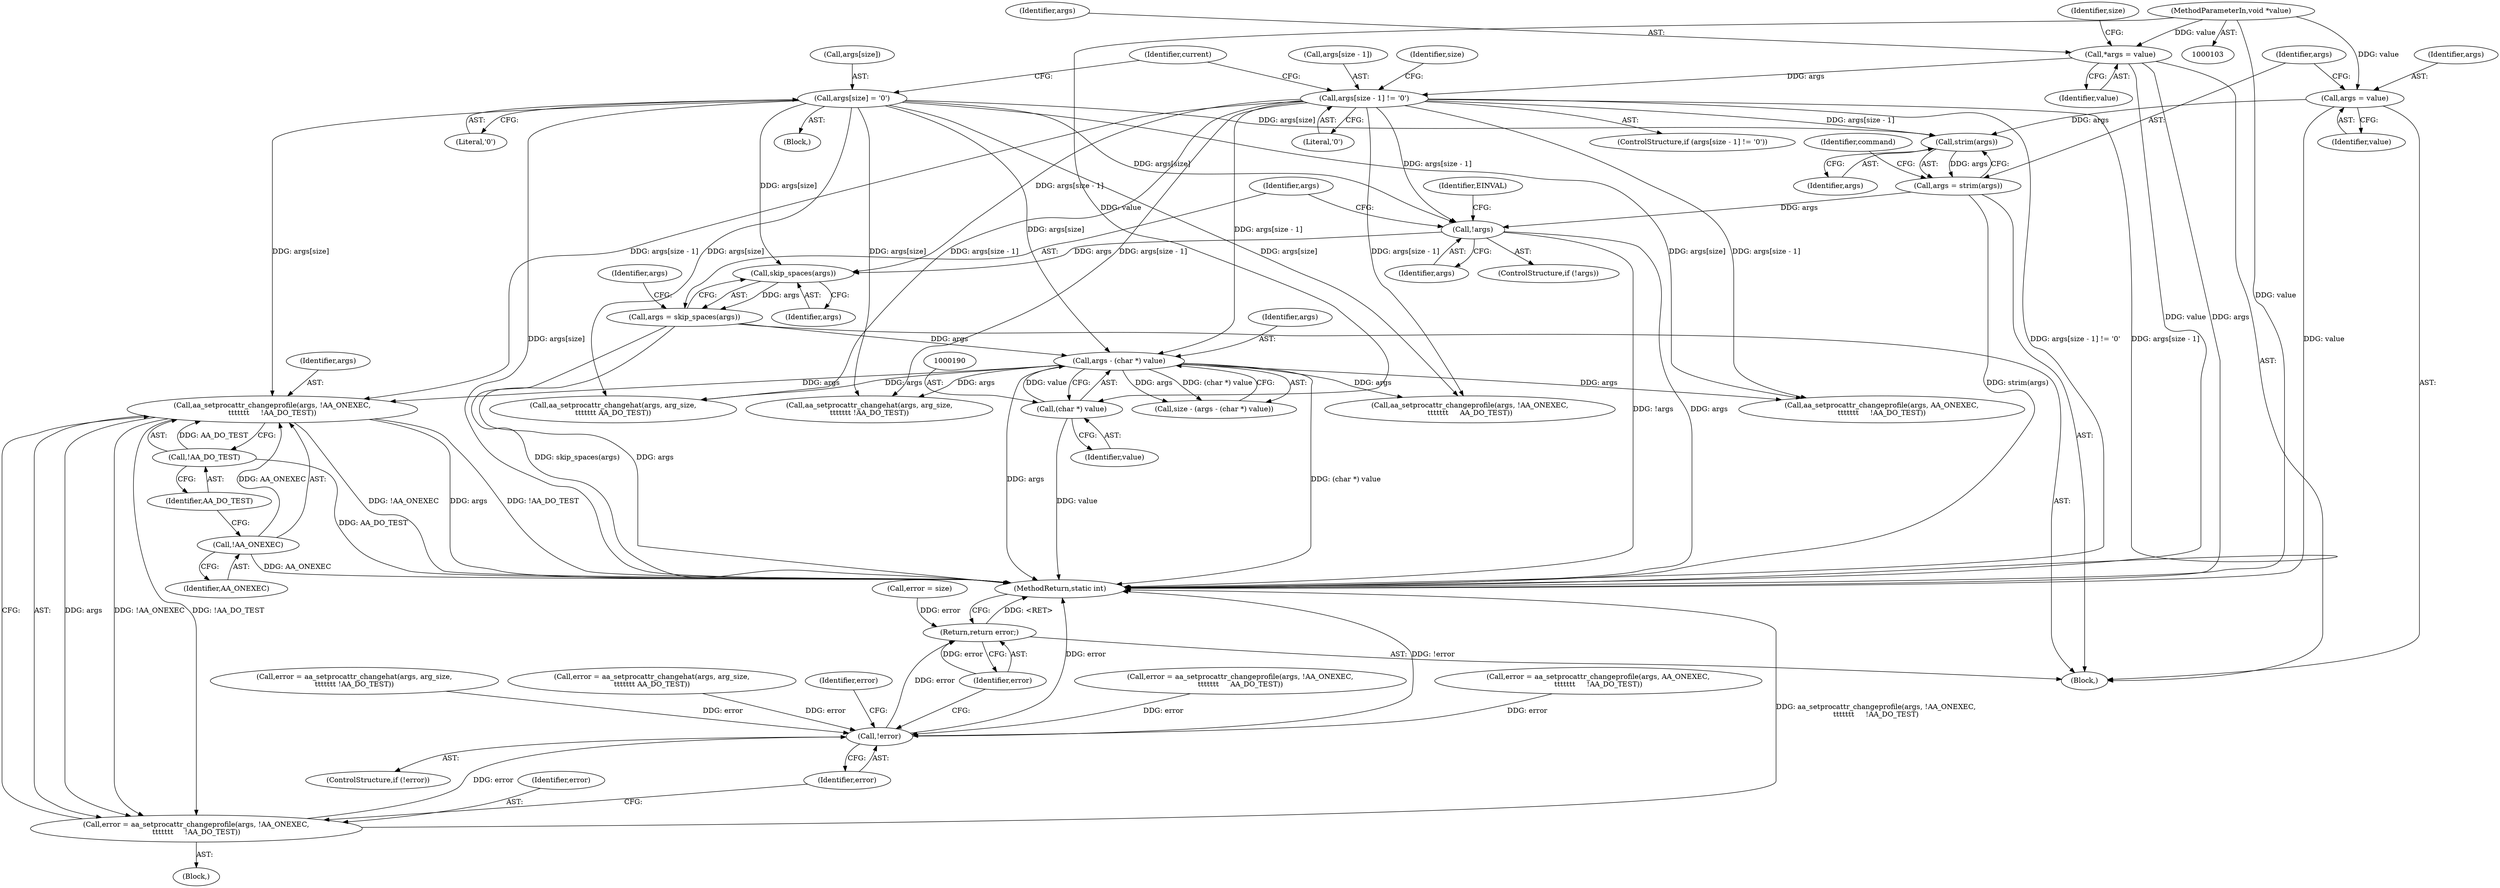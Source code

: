 digraph "1_linux_30a46a4647fd1df9cf52e43bf467f0d9265096ca@pointer" {
"1000237" [label="(Call,aa_setprocattr_changeprofile(args, !AA_ONEXEC,\n\t\t\t\t\t\t\t     !AA_DO_TEST))"];
"1000187" [label="(Call,args - (char *) value)"];
"1000141" [label="(Call,args[size] = '\0')"];
"1000126" [label="(Call,args[size - 1] != '\0')"];
"1000113" [label="(Call,*args = value)"];
"1000106" [label="(MethodParameterIn,void *value)"];
"1000172" [label="(Call,args = skip_spaces(args))"];
"1000174" [label="(Call,skip_spaces(args))"];
"1000167" [label="(Call,!args)"];
"1000156" [label="(Call,args = strim(args))"];
"1000158" [label="(Call,strim(args))"];
"1000153" [label="(Call,args = value)"];
"1000189" [label="(Call,(char *) value)"];
"1000239" [label="(Call,!AA_ONEXEC)"];
"1000241" [label="(Call,!AA_DO_TEST)"];
"1000235" [label="(Call,error = aa_setprocattr_changeprofile(args, !AA_ONEXEC,\n\t\t\t\t\t\t\t     !AA_DO_TEST))"];
"1000288" [label="(Call,!error)"];
"1000293" [label="(Return,return error;)"];
"1000191" [label="(Identifier,value)"];
"1000106" [label="(MethodParameterIn,void *value)"];
"1000241" [label="(Call,!AA_DO_TEST)"];
"1000276" [label="(Call,aa_setprocattr_changeprofile(args, AA_ONEXEC,\n\t\t\t\t\t\t\t     !AA_DO_TEST))"];
"1000288" [label="(Call,!error)"];
"1000242" [label="(Identifier,AA_DO_TEST)"];
"1000223" [label="(Call,aa_setprocattr_changehat(args, arg_size,\n\t\t\t\t\t\t\t AA_DO_TEST))"];
"1000237" [label="(Call,aa_setprocattr_changeprofile(args, !AA_ONEXEC,\n\t\t\t\t\t\t\t     !AA_DO_TEST))"];
"1000174" [label="(Call,skip_spaces(args))"];
"1000235" [label="(Call,error = aa_setprocattr_changeprofile(args, !AA_ONEXEC,\n\t\t\t\t\t\t\t     !AA_DO_TEST))"];
"1000113" [label="(Call,*args = value)"];
"1000251" [label="(Call,error = aa_setprocattr_changeprofile(args, !AA_ONEXEC,\n\t\t\t\t\t\t\t     AA_DO_TEST))"];
"1000114" [label="(Identifier,args)"];
"1000179" [label="(Identifier,args)"];
"1000290" [label="(Call,error = size)"];
"1000274" [label="(Call,error = aa_setprocattr_changeprofile(args, AA_ONEXEC,\n\t\t\t\t\t\t\t     !AA_DO_TEST))"];
"1000126" [label="(Call,args[size - 1] != '\0')"];
"1000166" [label="(ControlStructure,if (!args))"];
"1000148" [label="(Identifier,current)"];
"1000293" [label="(Return,return error;)"];
"1000125" [label="(ControlStructure,if (args[size - 1] != '\0'))"];
"1000206" [label="(Call,error = aa_setprocattr_changehat(args, arg_size,\n\t\t\t\t\t\t\t !AA_DO_TEST))"];
"1000187" [label="(Call,args - (char *) value)"];
"1000173" [label="(Identifier,args)"];
"1000336" [label="(MethodReturn,static int)"];
"1000108" [label="(Block,)"];
"1000158" [label="(Call,strim(args))"];
"1000133" [label="(Block,)"];
"1000221" [label="(Call,error = aa_setprocattr_changehat(args, arg_size,\n\t\t\t\t\t\t\t AA_DO_TEST))"];
"1000208" [label="(Call,aa_setprocattr_changehat(args, arg_size,\n\t\t\t\t\t\t\t !AA_DO_TEST))"];
"1000154" [label="(Identifier,args)"];
"1000294" [label="(Identifier,error)"];
"1000287" [label="(ControlStructure,if (!error))"];
"1000171" [label="(Identifier,EINVAL)"];
"1000136" [label="(Identifier,size)"];
"1000253" [label="(Call,aa_setprocattr_changeprofile(args, !AA_ONEXEC,\n\t\t\t\t\t\t\t     AA_DO_TEST))"];
"1000236" [label="(Identifier,error)"];
"1000115" [label="(Identifier,value)"];
"1000167" [label="(Call,!args)"];
"1000240" [label="(Identifier,AA_ONEXEC)"];
"1000153" [label="(Call,args = value)"];
"1000289" [label="(Identifier,error)"];
"1000142" [label="(Call,args[size])"];
"1000185" [label="(Call,size - (args - (char *) value))"];
"1000188" [label="(Identifier,args)"];
"1000155" [label="(Identifier,value)"];
"1000157" [label="(Identifier,args)"];
"1000161" [label="(Identifier,command)"];
"1000239" [label="(Call,!AA_ONEXEC)"];
"1000156" [label="(Call,args = strim(args))"];
"1000132" [label="(Literal,'\0')"];
"1000127" [label="(Call,args[size - 1])"];
"1000189" [label="(Call,(char *) value)"];
"1000238" [label="(Identifier,args)"];
"1000175" [label="(Identifier,args)"];
"1000234" [label="(Block,)"];
"1000141" [label="(Call,args[size] = '\0')"];
"1000120" [label="(Identifier,size)"];
"1000168" [label="(Identifier,args)"];
"1000159" [label="(Identifier,args)"];
"1000291" [label="(Identifier,error)"];
"1000172" [label="(Call,args = skip_spaces(args))"];
"1000145" [label="(Literal,'\0')"];
"1000237" -> "1000235"  [label="AST: "];
"1000237" -> "1000241"  [label="CFG: "];
"1000238" -> "1000237"  [label="AST: "];
"1000239" -> "1000237"  [label="AST: "];
"1000241" -> "1000237"  [label="AST: "];
"1000235" -> "1000237"  [label="CFG: "];
"1000237" -> "1000336"  [label="DDG: !AA_ONEXEC"];
"1000237" -> "1000336"  [label="DDG: args"];
"1000237" -> "1000336"  [label="DDG: !AA_DO_TEST"];
"1000237" -> "1000235"  [label="DDG: args"];
"1000237" -> "1000235"  [label="DDG: !AA_ONEXEC"];
"1000237" -> "1000235"  [label="DDG: !AA_DO_TEST"];
"1000187" -> "1000237"  [label="DDG: args"];
"1000141" -> "1000237"  [label="DDG: args[size]"];
"1000126" -> "1000237"  [label="DDG: args[size - 1]"];
"1000239" -> "1000237"  [label="DDG: AA_ONEXEC"];
"1000241" -> "1000237"  [label="DDG: AA_DO_TEST"];
"1000187" -> "1000185"  [label="AST: "];
"1000187" -> "1000189"  [label="CFG: "];
"1000188" -> "1000187"  [label="AST: "];
"1000189" -> "1000187"  [label="AST: "];
"1000185" -> "1000187"  [label="CFG: "];
"1000187" -> "1000336"  [label="DDG: args"];
"1000187" -> "1000336"  [label="DDG: (char *) value"];
"1000187" -> "1000185"  [label="DDG: args"];
"1000187" -> "1000185"  [label="DDG: (char *) value"];
"1000141" -> "1000187"  [label="DDG: args[size]"];
"1000126" -> "1000187"  [label="DDG: args[size - 1]"];
"1000172" -> "1000187"  [label="DDG: args"];
"1000189" -> "1000187"  [label="DDG: value"];
"1000187" -> "1000208"  [label="DDG: args"];
"1000187" -> "1000223"  [label="DDG: args"];
"1000187" -> "1000253"  [label="DDG: args"];
"1000187" -> "1000276"  [label="DDG: args"];
"1000141" -> "1000133"  [label="AST: "];
"1000141" -> "1000145"  [label="CFG: "];
"1000142" -> "1000141"  [label="AST: "];
"1000145" -> "1000141"  [label="AST: "];
"1000148" -> "1000141"  [label="CFG: "];
"1000141" -> "1000336"  [label="DDG: args[size]"];
"1000141" -> "1000158"  [label="DDG: args[size]"];
"1000141" -> "1000167"  [label="DDG: args[size]"];
"1000141" -> "1000174"  [label="DDG: args[size]"];
"1000141" -> "1000208"  [label="DDG: args[size]"];
"1000141" -> "1000223"  [label="DDG: args[size]"];
"1000141" -> "1000253"  [label="DDG: args[size]"];
"1000141" -> "1000276"  [label="DDG: args[size]"];
"1000126" -> "1000125"  [label="AST: "];
"1000126" -> "1000132"  [label="CFG: "];
"1000127" -> "1000126"  [label="AST: "];
"1000132" -> "1000126"  [label="AST: "];
"1000136" -> "1000126"  [label="CFG: "];
"1000148" -> "1000126"  [label="CFG: "];
"1000126" -> "1000336"  [label="DDG: args[size - 1] != '\0'"];
"1000126" -> "1000336"  [label="DDG: args[size - 1]"];
"1000113" -> "1000126"  [label="DDG: args"];
"1000126" -> "1000158"  [label="DDG: args[size - 1]"];
"1000126" -> "1000167"  [label="DDG: args[size - 1]"];
"1000126" -> "1000174"  [label="DDG: args[size - 1]"];
"1000126" -> "1000208"  [label="DDG: args[size - 1]"];
"1000126" -> "1000223"  [label="DDG: args[size - 1]"];
"1000126" -> "1000253"  [label="DDG: args[size - 1]"];
"1000126" -> "1000276"  [label="DDG: args[size - 1]"];
"1000113" -> "1000108"  [label="AST: "];
"1000113" -> "1000115"  [label="CFG: "];
"1000114" -> "1000113"  [label="AST: "];
"1000115" -> "1000113"  [label="AST: "];
"1000120" -> "1000113"  [label="CFG: "];
"1000113" -> "1000336"  [label="DDG: args"];
"1000113" -> "1000336"  [label="DDG: value"];
"1000106" -> "1000113"  [label="DDG: value"];
"1000106" -> "1000103"  [label="AST: "];
"1000106" -> "1000336"  [label="DDG: value"];
"1000106" -> "1000153"  [label="DDG: value"];
"1000106" -> "1000189"  [label="DDG: value"];
"1000172" -> "1000108"  [label="AST: "];
"1000172" -> "1000174"  [label="CFG: "];
"1000173" -> "1000172"  [label="AST: "];
"1000174" -> "1000172"  [label="AST: "];
"1000179" -> "1000172"  [label="CFG: "];
"1000172" -> "1000336"  [label="DDG: args"];
"1000172" -> "1000336"  [label="DDG: skip_spaces(args)"];
"1000174" -> "1000172"  [label="DDG: args"];
"1000174" -> "1000175"  [label="CFG: "];
"1000175" -> "1000174"  [label="AST: "];
"1000167" -> "1000174"  [label="DDG: args"];
"1000167" -> "1000166"  [label="AST: "];
"1000167" -> "1000168"  [label="CFG: "];
"1000168" -> "1000167"  [label="AST: "];
"1000171" -> "1000167"  [label="CFG: "];
"1000173" -> "1000167"  [label="CFG: "];
"1000167" -> "1000336"  [label="DDG: args"];
"1000167" -> "1000336"  [label="DDG: !args"];
"1000156" -> "1000167"  [label="DDG: args"];
"1000156" -> "1000108"  [label="AST: "];
"1000156" -> "1000158"  [label="CFG: "];
"1000157" -> "1000156"  [label="AST: "];
"1000158" -> "1000156"  [label="AST: "];
"1000161" -> "1000156"  [label="CFG: "];
"1000156" -> "1000336"  [label="DDG: strim(args)"];
"1000158" -> "1000156"  [label="DDG: args"];
"1000158" -> "1000159"  [label="CFG: "];
"1000159" -> "1000158"  [label="AST: "];
"1000153" -> "1000158"  [label="DDG: args"];
"1000153" -> "1000108"  [label="AST: "];
"1000153" -> "1000155"  [label="CFG: "];
"1000154" -> "1000153"  [label="AST: "];
"1000155" -> "1000153"  [label="AST: "];
"1000157" -> "1000153"  [label="CFG: "];
"1000153" -> "1000336"  [label="DDG: value"];
"1000189" -> "1000191"  [label="CFG: "];
"1000190" -> "1000189"  [label="AST: "];
"1000191" -> "1000189"  [label="AST: "];
"1000189" -> "1000336"  [label="DDG: value"];
"1000239" -> "1000240"  [label="CFG: "];
"1000240" -> "1000239"  [label="AST: "];
"1000242" -> "1000239"  [label="CFG: "];
"1000239" -> "1000336"  [label="DDG: AA_ONEXEC"];
"1000241" -> "1000242"  [label="CFG: "];
"1000242" -> "1000241"  [label="AST: "];
"1000241" -> "1000336"  [label="DDG: AA_DO_TEST"];
"1000235" -> "1000234"  [label="AST: "];
"1000236" -> "1000235"  [label="AST: "];
"1000289" -> "1000235"  [label="CFG: "];
"1000235" -> "1000336"  [label="DDG: aa_setprocattr_changeprofile(args, !AA_ONEXEC,\n\t\t\t\t\t\t\t     !AA_DO_TEST)"];
"1000235" -> "1000288"  [label="DDG: error"];
"1000288" -> "1000287"  [label="AST: "];
"1000288" -> "1000289"  [label="CFG: "];
"1000289" -> "1000288"  [label="AST: "];
"1000291" -> "1000288"  [label="CFG: "];
"1000294" -> "1000288"  [label="CFG: "];
"1000288" -> "1000336"  [label="DDG: error"];
"1000288" -> "1000336"  [label="DDG: !error"];
"1000251" -> "1000288"  [label="DDG: error"];
"1000221" -> "1000288"  [label="DDG: error"];
"1000206" -> "1000288"  [label="DDG: error"];
"1000274" -> "1000288"  [label="DDG: error"];
"1000288" -> "1000293"  [label="DDG: error"];
"1000293" -> "1000108"  [label="AST: "];
"1000293" -> "1000294"  [label="CFG: "];
"1000294" -> "1000293"  [label="AST: "];
"1000336" -> "1000293"  [label="CFG: "];
"1000293" -> "1000336"  [label="DDG: <RET>"];
"1000294" -> "1000293"  [label="DDG: error"];
"1000290" -> "1000293"  [label="DDG: error"];
}
